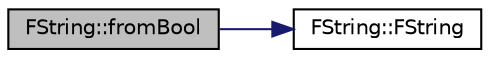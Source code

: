 digraph "FString::fromBool"
{
 // INTERACTIVE_SVG=YES
  edge [fontname="Helvetica",fontsize="10",labelfontname="Helvetica",labelfontsize="10"];
  node [fontname="Helvetica",fontsize="10",shape=record];
  rankdir="LR";
  Node18 [label="FString::fromBool",height=0.2,width=0.4,color="black", fillcolor="grey75", style="filled", fontcolor="black"];
  Node18 -> Node19 [color="midnightblue",fontsize="10",style="solid",fontname="Helvetica"];
  Node19 [label="FString::FString",height=0.2,width=0.4,color="black", fillcolor="white", style="filled",URL="$class_f_string.html#acc6e2ac6135356e2b8b909ff61bf668c",tooltip="Constructeur à valeur vide {2, \"\" }. "];
}
